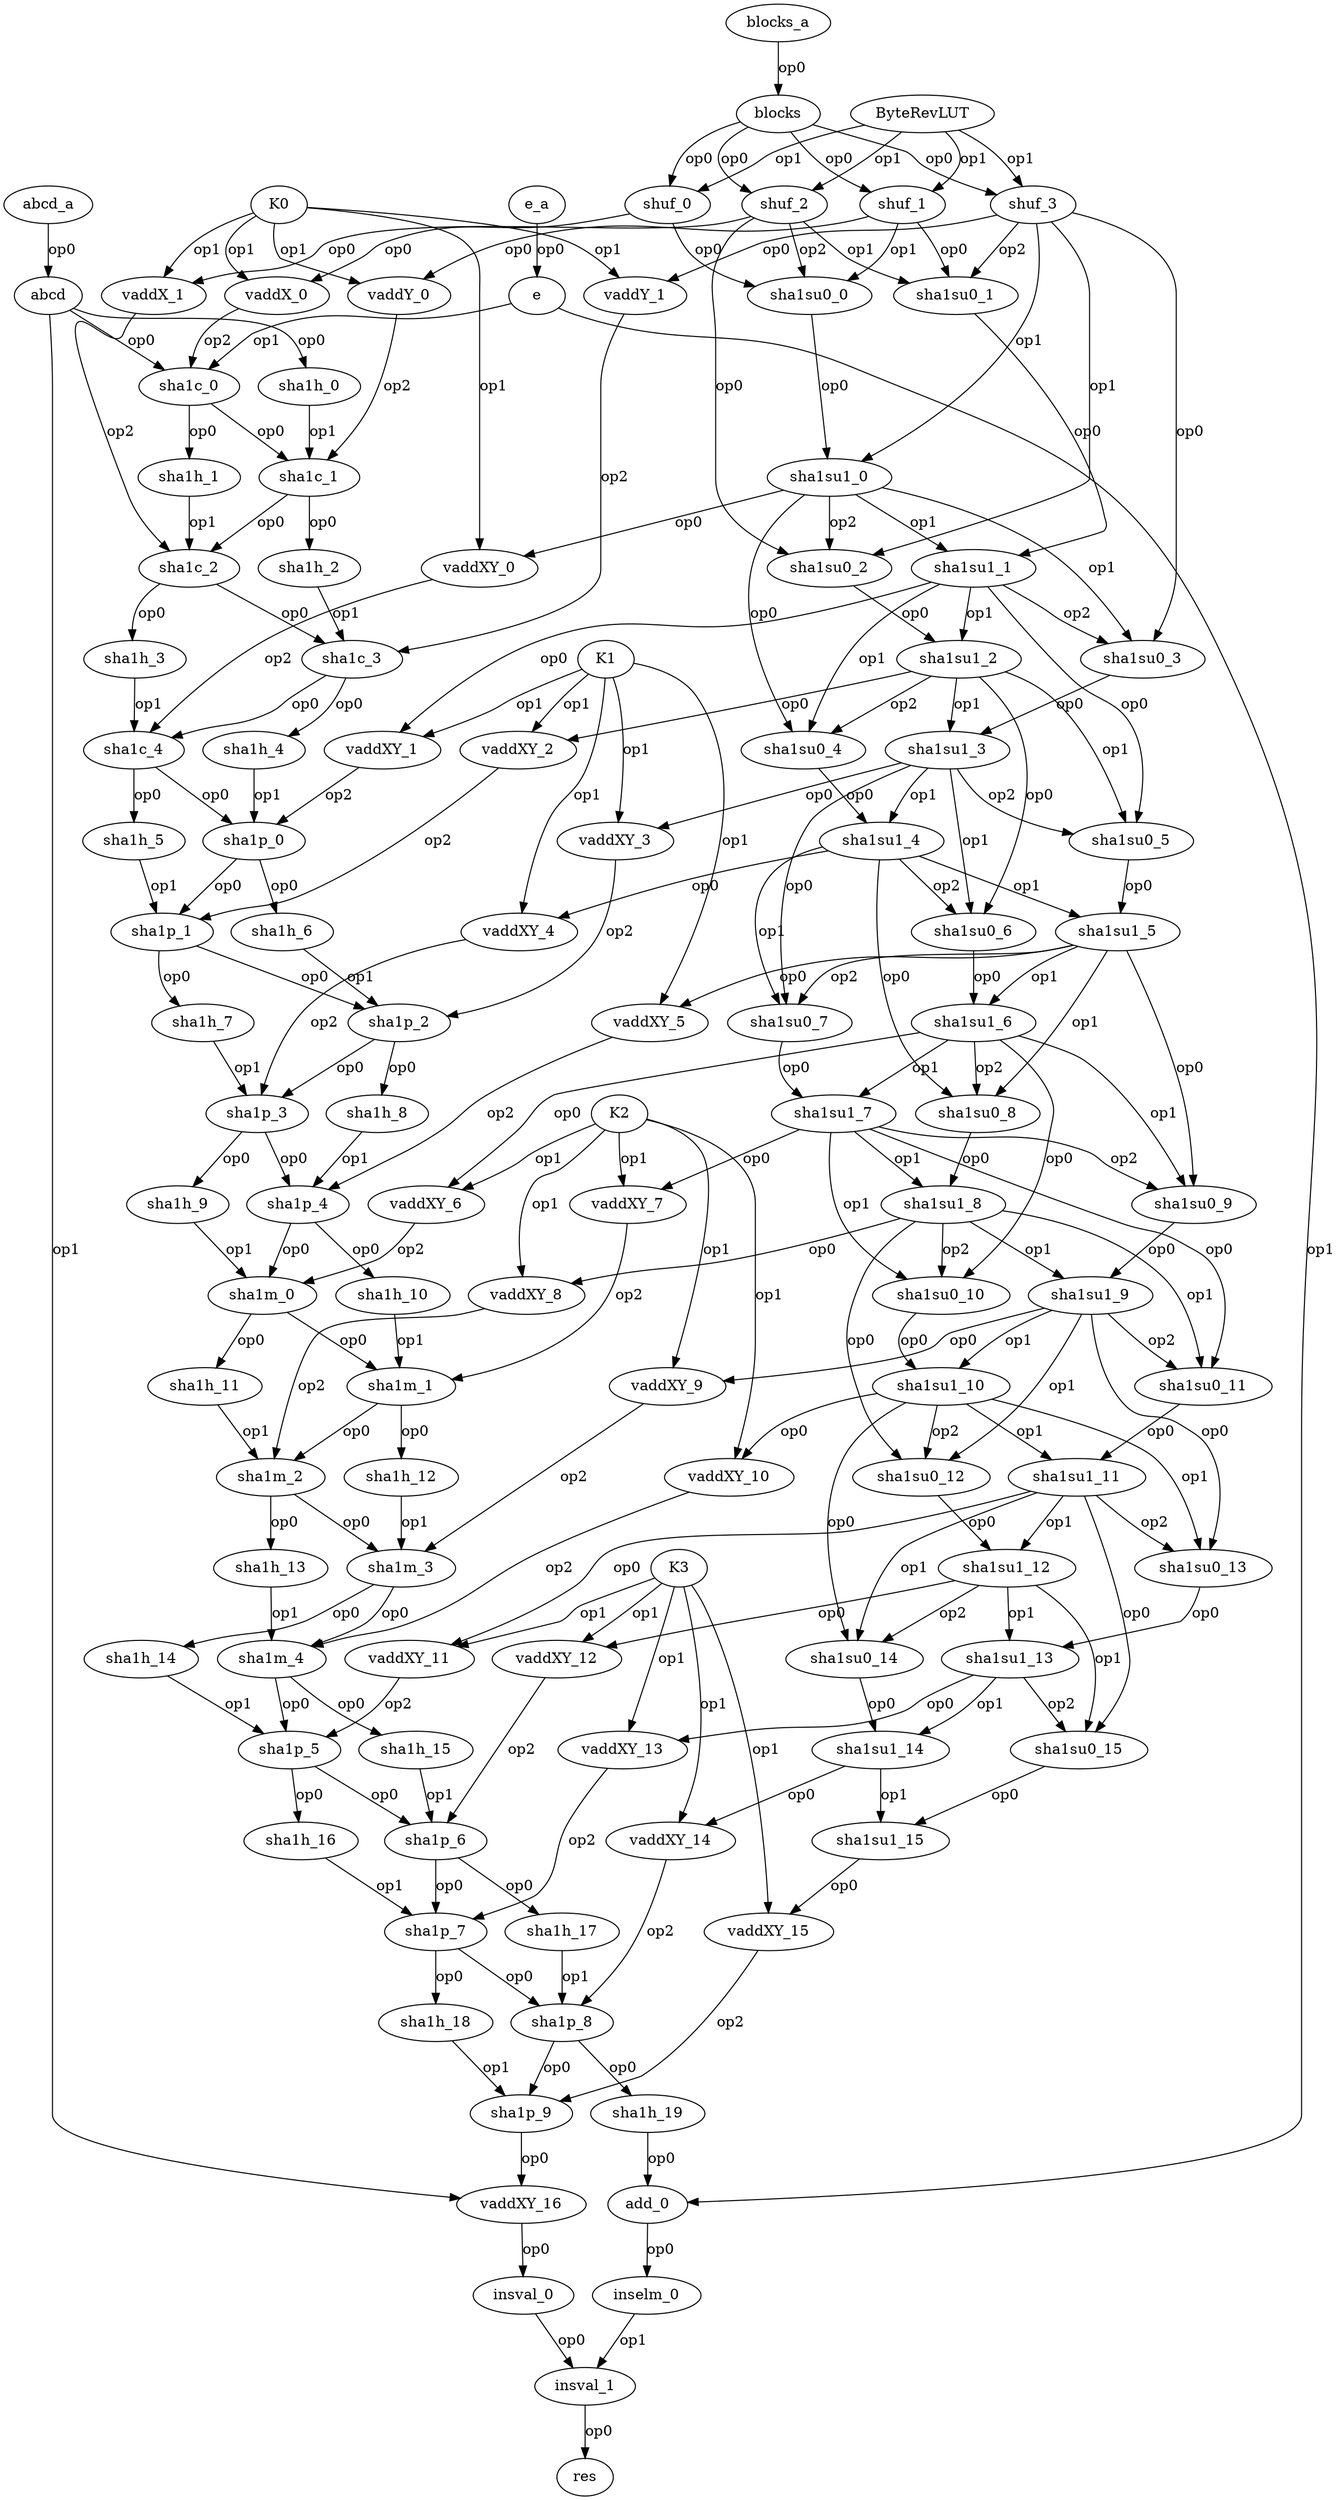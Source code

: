 strict digraph "" {
	abcd_a -> abcd	[label=op0];
	abcd -> sha1h_0	[label=op0];
	abcd -> sha1c_0	[label=op0];
	abcd -> vaddXY_16	[label=op1];
	e_a -> e	[label=op0];
	e -> sha1c_0	[label=op1];
	e -> add_0	[label=op1];
	blocks_a -> blocks	[label=op0];
	blocks -> shuf_0	[label=op0];
	blocks -> shuf_1	[label=op0];
	blocks -> shuf_2	[label=op0];
	blocks -> shuf_3	[label=op0];
	shuf_0 -> vaddX_0	[label=op0];
	shuf_0 -> sha1su0_0	[label=op0];
	ByteRevLUT -> shuf_0	[label=op1];
	ByteRevLUT -> shuf_1	[label=op1];
	ByteRevLUT -> shuf_2	[label=op1];
	ByteRevLUT -> shuf_3	[label=op1];
	shuf_1 -> vaddY_0	[label=op0];
	shuf_1 -> sha1su0_0	[label=op1];
	shuf_1 -> sha1su0_1	[label=op0];
	shuf_2 -> vaddX_1	[label=op0];
	shuf_2 -> sha1su0_0	[label=op2];
	shuf_2 -> sha1su0_1	[label=op1];
	shuf_2 -> sha1su0_2	[label=op0];
	shuf_3 -> vaddY_1	[label=op0];
	shuf_3 -> sha1su1_0	[label=op1];
	shuf_3 -> sha1su0_1	[label=op2];
	shuf_3 -> sha1su0_2	[label=op1];
	shuf_3 -> sha1su0_3	[label=op0];
	vaddX_0 -> sha1c_0	[label=op2];
	K0 -> vaddX_0	[label=op1];
	K0 -> vaddY_0	[label=op1];
	K0 -> vaddX_1	[label=op1];
	K0 -> vaddY_1	[label=op1];
	K0 -> vaddXY_0	[label=op1];
	vaddY_0 -> sha1c_1	[label=op2];
	sha1h_0 -> sha1c_1	[label=op1];
	sha1c_0 -> sha1h_1	[label=op0];
	sha1c_0 -> sha1c_1	[label=op0];
	vaddX_1 -> sha1c_2	[label=op2];
	sha1su0_0 -> sha1su1_0	[label=op0];
	sha1h_1 -> sha1c_2	[label=op1];
	sha1c_1 -> sha1h_2	[label=op0];
	sha1c_1 -> sha1c_2	[label=op0];
	vaddY_1 -> sha1c_3	[label=op2];
	sha1su1_0 -> vaddXY_0	[label=op0];
	sha1su1_0 -> sha1su1_1	[label=op1];
	sha1su1_0 -> sha1su0_2	[label=op2];
	sha1su1_0 -> sha1su0_3	[label=op1];
	sha1su1_0 -> sha1su0_4	[label=op0];
	sha1su0_1 -> sha1su1_1	[label=op0];
	sha1h_2 -> sha1c_3	[label=op1];
	sha1c_2 -> sha1h_3	[label=op0];
	sha1c_2 -> sha1c_3	[label=op0];
	vaddXY_0 -> sha1c_4	[label=op2];
	sha1su1_1 -> vaddXY_1	[label=op0];
	sha1su1_1 -> sha1su1_2	[label=op1];
	sha1su1_1 -> sha1su0_3	[label=op2];
	sha1su1_1 -> sha1su0_4	[label=op1];
	sha1su1_1 -> sha1su0_5	[label=op0];
	sha1su0_2 -> sha1su1_2	[label=op0];
	sha1h_3 -> sha1c_4	[label=op1];
	sha1c_3 -> sha1h_4	[label=op0];
	sha1c_3 -> sha1c_4	[label=op0];
	vaddXY_1 -> sha1p_0	[label=op2];
	K1 -> vaddXY_1	[label=op1];
	K1 -> vaddXY_2	[label=op1];
	K1 -> vaddXY_3	[label=op1];
	K1 -> vaddXY_4	[label=op1];
	K1 -> vaddXY_5	[label=op1];
	sha1su1_2 -> vaddXY_2	[label=op0];
	sha1su1_2 -> sha1su1_3	[label=op1];
	sha1su1_2 -> sha1su0_4	[label=op2];
	sha1su1_2 -> sha1su0_5	[label=op1];
	sha1su1_2 -> sha1su0_6	[label=op0];
	sha1su0_3 -> sha1su1_3	[label=op0];
	sha1h_4 -> sha1p_0	[label=op1];
	sha1c_4 -> sha1h_5	[label=op0];
	sha1c_4 -> sha1p_0	[label=op0];
	vaddXY_2 -> sha1p_1	[label=op2];
	sha1su1_3 -> vaddXY_3	[label=op0];
	sha1su1_3 -> sha1su1_4	[label=op1];
	sha1su1_3 -> sha1su0_5	[label=op2];
	sha1su1_3 -> sha1su0_6	[label=op1];
	sha1su1_3 -> sha1su0_7	[label=op0];
	sha1su0_4 -> sha1su1_4	[label=op0];
	sha1h_5 -> sha1p_1	[label=op1];
	sha1p_0 -> sha1h_6	[label=op0];
	sha1p_0 -> sha1p_1	[label=op0];
	vaddXY_3 -> sha1p_2	[label=op2];
	sha1su1_4 -> vaddXY_4	[label=op0];
	sha1su1_4 -> sha1su1_5	[label=op1];
	sha1su1_4 -> sha1su0_6	[label=op2];
	sha1su1_4 -> sha1su0_7	[label=op1];
	sha1su1_4 -> sha1su0_8	[label=op0];
	sha1su0_5 -> sha1su1_5	[label=op0];
	sha1h_6 -> sha1p_2	[label=op1];
	sha1p_1 -> sha1h_7	[label=op0];
	sha1p_1 -> sha1p_2	[label=op0];
	vaddXY_4 -> sha1p_3	[label=op2];
	sha1su1_5 -> vaddXY_5	[label=op0];
	sha1su1_5 -> sha1su1_6	[label=op1];
	sha1su1_5 -> sha1su0_7	[label=op2];
	sha1su1_5 -> sha1su0_8	[label=op1];
	sha1su1_5 -> sha1su0_9	[label=op0];
	sha1su0_6 -> sha1su1_6	[label=op0];
	sha1h_7 -> sha1p_3	[label=op1];
	sha1p_2 -> sha1h_8	[label=op0];
	sha1p_2 -> sha1p_3	[label=op0];
	vaddXY_5 -> sha1p_4	[label=op2];
	sha1su1_6 -> vaddXY_6	[label=op0];
	sha1su1_6 -> sha1su1_7	[label=op1];
	sha1su1_6 -> sha1su0_8	[label=op2];
	sha1su1_6 -> sha1su0_9	[label=op1];
	sha1su1_6 -> sha1su0_10	[label=op0];
	sha1su0_7 -> sha1su1_7	[label=op0];
	sha1h_8 -> sha1p_4	[label=op1];
	sha1p_3 -> sha1h_9	[label=op0];
	sha1p_3 -> sha1p_4	[label=op0];
	vaddXY_6 -> sha1m_0	[label=op2];
	K2 -> vaddXY_6	[label=op1];
	K2 -> vaddXY_7	[label=op1];
	K2 -> vaddXY_8	[label=op1];
	K2 -> vaddXY_9	[label=op1];
	K2 -> vaddXY_10	[label=op1];
	sha1su1_7 -> vaddXY_7	[label=op0];
	sha1su1_7 -> sha1su1_8	[label=op1];
	sha1su1_7 -> sha1su0_9	[label=op2];
	sha1su1_7 -> sha1su0_10	[label=op1];
	sha1su1_7 -> sha1su0_11	[label=op0];
	sha1su0_8 -> sha1su1_8	[label=op0];
	sha1h_9 -> sha1m_0	[label=op1];
	sha1p_4 -> sha1h_10	[label=op0];
	sha1p_4 -> sha1m_0	[label=op0];
	vaddXY_7 -> sha1m_1	[label=op2];
	sha1su1_8 -> vaddXY_8	[label=op0];
	sha1su1_8 -> sha1su1_9	[label=op1];
	sha1su1_8 -> sha1su0_10	[label=op2];
	sha1su1_8 -> sha1su0_11	[label=op1];
	sha1su1_8 -> sha1su0_12	[label=op0];
	sha1su0_9 -> sha1su1_9	[label=op0];
	sha1h_10 -> sha1m_1	[label=op1];
	sha1m_0 -> sha1h_11	[label=op0];
	sha1m_0 -> sha1m_1	[label=op0];
	vaddXY_8 -> sha1m_2	[label=op2];
	sha1su1_9 -> vaddXY_9	[label=op0];
	sha1su1_9 -> sha1su1_10	[label=op1];
	sha1su1_9 -> sha1su0_11	[label=op2];
	sha1su1_9 -> sha1su0_12	[label=op1];
	sha1su1_9 -> sha1su0_13	[label=op0];
	sha1su0_10 -> sha1su1_10	[label=op0];
	sha1h_11 -> sha1m_2	[label=op1];
	sha1m_1 -> sha1h_12	[label=op0];
	sha1m_1 -> sha1m_2	[label=op0];
	vaddXY_9 -> sha1m_3	[label=op2];
	sha1su1_10 -> vaddXY_10	[label=op0];
	sha1su1_10 -> sha1su1_11	[label=op1];
	sha1su1_10 -> sha1su0_12	[label=op2];
	sha1su1_10 -> sha1su0_13	[label=op1];
	sha1su1_10 -> sha1su0_14	[label=op0];
	sha1su0_11 -> sha1su1_11	[label=op0];
	sha1h_12 -> sha1m_3	[label=op1];
	sha1m_2 -> sha1h_13	[label=op0];
	sha1m_2 -> sha1m_3	[label=op0];
	vaddXY_10 -> sha1m_4	[label=op2];
	sha1su1_11 -> vaddXY_11	[label=op0];
	sha1su1_11 -> sha1su1_12	[label=op1];
	sha1su1_11 -> sha1su0_13	[label=op2];
	sha1su1_11 -> sha1su0_14	[label=op1];
	sha1su1_11 -> sha1su0_15	[label=op0];
	sha1su0_12 -> sha1su1_12	[label=op0];
	sha1h_13 -> sha1m_4	[label=op1];
	sha1m_3 -> sha1h_14	[label=op0];
	sha1m_3 -> sha1m_4	[label=op0];
	vaddXY_11 -> sha1p_5	[label=op2];
	K3 -> vaddXY_11	[label=op1];
	K3 -> vaddXY_12	[label=op1];
	K3 -> vaddXY_13	[label=op1];
	K3 -> vaddXY_14	[label=op1];
	K3 -> vaddXY_15	[label=op1];
	sha1su1_12 -> vaddXY_12	[label=op0];
	sha1su1_12 -> sha1su1_13	[label=op1];
	sha1su1_12 -> sha1su0_14	[label=op2];
	sha1su1_12 -> sha1su0_15	[label=op1];
	sha1su0_13 -> sha1su1_13	[label=op0];
	sha1h_14 -> sha1p_5	[label=op1];
	sha1m_4 -> sha1h_15	[label=op0];
	sha1m_4 -> sha1p_5	[label=op0];
	vaddXY_12 -> sha1p_6	[label=op2];
	sha1su1_13 -> vaddXY_13	[label=op0];
	sha1su1_13 -> sha1su1_14	[label=op1];
	sha1su1_13 -> sha1su0_15	[label=op2];
	sha1su0_14 -> sha1su1_14	[label=op0];
	sha1h_15 -> sha1p_6	[label=op1];
	sha1p_5 -> sha1h_16	[label=op0];
	sha1p_5 -> sha1p_6	[label=op0];
	vaddXY_13 -> sha1p_7	[label=op2];
	sha1su1_14 -> vaddXY_14	[label=op0];
	sha1su1_14 -> sha1su1_15	[label=op1];
	sha1su0_15 -> sha1su1_15	[label=op0];
	sha1h_16 -> sha1p_7	[label=op1];
	sha1p_6 -> sha1h_17	[label=op0];
	sha1p_6 -> sha1p_7	[label=op0];
	vaddXY_14 -> sha1p_8	[label=op2];
	sha1su1_15 -> vaddXY_15	[label=op0];
	sha1h_17 -> sha1p_8	[label=op1];
	sha1p_7 -> sha1h_18	[label=op0];
	sha1p_7 -> sha1p_8	[label=op0];
	vaddXY_15 -> sha1p_9	[label=op2];
	sha1h_18 -> sha1p_9	[label=op1];
	sha1p_8 -> sha1h_19	[label=op0];
	sha1p_8 -> sha1p_9	[label=op0];
	sha1h_19 -> add_0	[label=op0];
	sha1p_9 -> vaddXY_16	[label=op0];
	vaddXY_16 -> insval_0	[label=op0];
	add_0 -> inselm_0	[label=op0];
	inselm_0 -> insval_1	[label=op1];
	insval_0 -> insval_1	[label=op0];
	insval_1 -> res	[label=op0];
}
